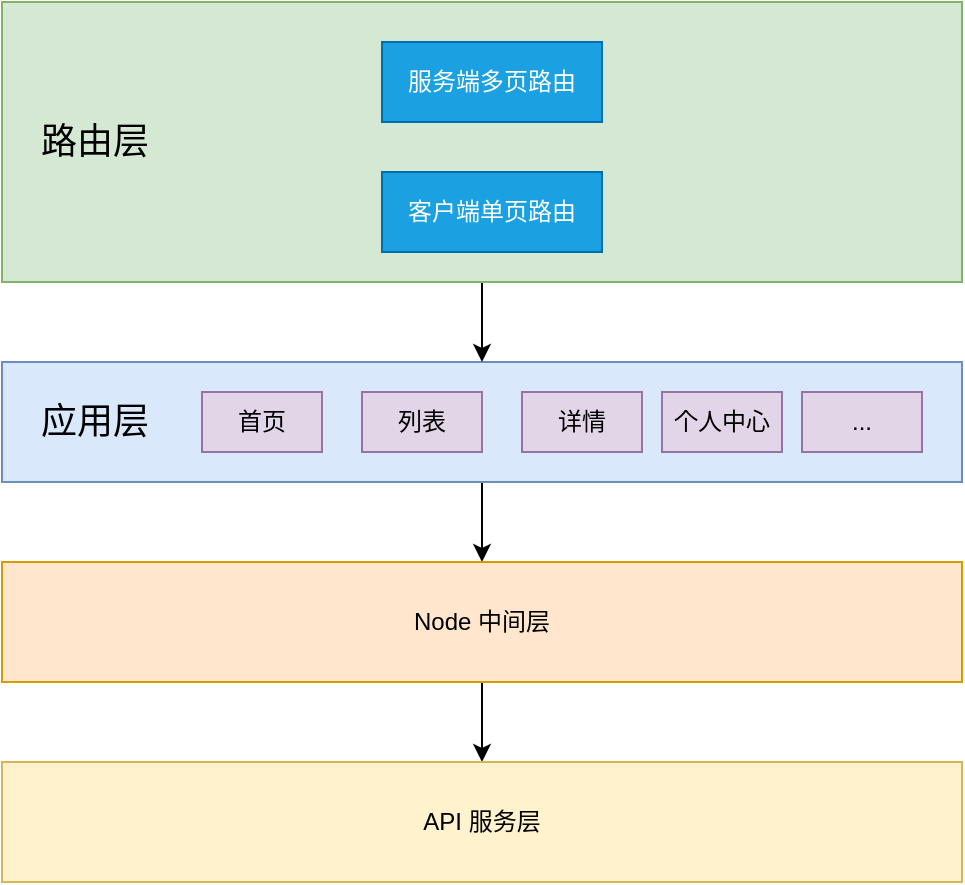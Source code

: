 <mxfile version="13.1.1" type="github">
  <diagram id="prtHgNgQTEPvFCAcTncT" name="Page-1">
    <mxGraphModel dx="1186" dy="665" grid="1" gridSize="10" guides="1" tooltips="1" connect="1" arrows="1" fold="1" page="1" pageScale="1" pageWidth="827" pageHeight="1169" math="0" shadow="0">
      <root>
        <mxCell id="0" />
        <mxCell id="1" parent="0" />
        <mxCell id="C62y-zeLqPsFe83c5_De-19" value="" style="edgeStyle=orthogonalEdgeStyle;rounded=0;orthogonalLoop=1;jettySize=auto;html=1;fontSize=12;" edge="1" parent="1" source="C62y-zeLqPsFe83c5_De-1" target="C62y-zeLqPsFe83c5_De-15">
          <mxGeometry relative="1" as="geometry" />
        </mxCell>
        <mxCell id="C62y-zeLqPsFe83c5_De-1" value="" style="rounded=0;whiteSpace=wrap;html=1;fillColor=#dae8fc;strokeColor=#6c8ebf;" vertex="1" parent="1">
          <mxGeometry x="190" y="420" width="480" height="60" as="geometry" />
        </mxCell>
        <mxCell id="C62y-zeLqPsFe83c5_De-2" value="应用层" style="text;html=1;resizable=0;autosize=1;align=center;verticalAlign=middle;points=[];fillColor=none;strokeColor=none;rounded=0;fontSize=18;" vertex="1" parent="1">
          <mxGeometry x="201" y="435" width="70" height="30" as="geometry" />
        </mxCell>
        <mxCell id="C62y-zeLqPsFe83c5_De-3" value="首页" style="rounded=0;whiteSpace=wrap;html=1;fontSize=12;fillColor=#e1d5e7;strokeColor=#9673a6;" vertex="1" parent="1">
          <mxGeometry x="290" y="435" width="60" height="30" as="geometry" />
        </mxCell>
        <mxCell id="C62y-zeLqPsFe83c5_De-4" value="详情" style="rounded=0;whiteSpace=wrap;html=1;fontSize=12;fillColor=#e1d5e7;strokeColor=#9673a6;" vertex="1" parent="1">
          <mxGeometry x="450" y="435" width="60" height="30" as="geometry" />
        </mxCell>
        <mxCell id="C62y-zeLqPsFe83c5_De-5" value="列表" style="rounded=0;whiteSpace=wrap;html=1;fontSize=12;fillColor=#e1d5e7;strokeColor=#9673a6;" vertex="1" parent="1">
          <mxGeometry x="370" y="435" width="60" height="30" as="geometry" />
        </mxCell>
        <mxCell id="C62y-zeLqPsFe83c5_De-6" value="个人中心" style="rounded=0;whiteSpace=wrap;html=1;fontSize=12;fillColor=#e1d5e7;strokeColor=#9673a6;" vertex="1" parent="1">
          <mxGeometry x="520" y="435" width="60" height="30" as="geometry" />
        </mxCell>
        <mxCell id="C62y-zeLqPsFe83c5_De-7" value="..." style="rounded=0;whiteSpace=wrap;html=1;fontSize=12;fillColor=#e1d5e7;strokeColor=#9673a6;" vertex="1" parent="1">
          <mxGeometry x="590" y="435" width="60" height="30" as="geometry" />
        </mxCell>
        <mxCell id="C62y-zeLqPsFe83c5_De-18" value="" style="edgeStyle=orthogonalEdgeStyle;rounded=0;orthogonalLoop=1;jettySize=auto;html=1;fontSize=12;" edge="1" parent="1" source="C62y-zeLqPsFe83c5_De-9" target="C62y-zeLqPsFe83c5_De-1">
          <mxGeometry relative="1" as="geometry" />
        </mxCell>
        <mxCell id="C62y-zeLqPsFe83c5_De-9" value="" style="rounded=0;whiteSpace=wrap;html=1;fillColor=#d5e8d4;strokeColor=#82b366;" vertex="1" parent="1">
          <mxGeometry x="190" y="240" width="480" height="140" as="geometry" />
        </mxCell>
        <mxCell id="C62y-zeLqPsFe83c5_De-10" value="路由层" style="text;html=1;resizable=0;autosize=1;align=center;verticalAlign=middle;points=[];fillColor=none;strokeColor=none;rounded=0;fontSize=18;" vertex="1" parent="1">
          <mxGeometry x="201" y="295" width="70" height="30" as="geometry" />
        </mxCell>
        <mxCell id="C62y-zeLqPsFe83c5_De-11" value="客户端单页路由" style="rounded=0;whiteSpace=wrap;html=1;fontSize=12;fillColor=#1ba1e2;strokeColor=#006EAF;fontColor=#ffffff;" vertex="1" parent="1">
          <mxGeometry x="380" y="325" width="110" height="40" as="geometry" />
        </mxCell>
        <mxCell id="C62y-zeLqPsFe83c5_De-13" value="服务端多页路由" style="rounded=0;whiteSpace=wrap;html=1;fontSize=12;fillColor=#1ba1e2;strokeColor=#006EAF;fontColor=#ffffff;" vertex="1" parent="1">
          <mxGeometry x="380" y="260" width="110" height="40" as="geometry" />
        </mxCell>
        <mxCell id="C62y-zeLqPsFe83c5_De-21" value="" style="edgeStyle=orthogonalEdgeStyle;rounded=0;orthogonalLoop=1;jettySize=auto;html=1;fontSize=12;" edge="1" parent="1" source="C62y-zeLqPsFe83c5_De-15" target="C62y-zeLqPsFe83c5_De-16">
          <mxGeometry relative="1" as="geometry" />
        </mxCell>
        <mxCell id="C62y-zeLqPsFe83c5_De-15" value="Node 中间层" style="rounded=0;whiteSpace=wrap;html=1;fillColor=#ffe6cc;strokeColor=#d79b00;" vertex="1" parent="1">
          <mxGeometry x="190" y="520" width="480" height="60" as="geometry" />
        </mxCell>
        <mxCell id="C62y-zeLqPsFe83c5_De-16" value="API 服务层" style="rounded=0;whiteSpace=wrap;html=1;fillColor=#fff2cc;strokeColor=#d6b656;" vertex="1" parent="1">
          <mxGeometry x="190" y="620" width="480" height="60" as="geometry" />
        </mxCell>
        <mxCell id="C62y-zeLqPsFe83c5_De-17" style="edgeStyle=orthogonalEdgeStyle;rounded=0;orthogonalLoop=1;jettySize=auto;html=1;exitX=0.5;exitY=1;exitDx=0;exitDy=0;fontSize=12;" edge="1" parent="1" source="C62y-zeLqPsFe83c5_De-9" target="C62y-zeLqPsFe83c5_De-9">
          <mxGeometry relative="1" as="geometry" />
        </mxCell>
      </root>
    </mxGraphModel>
  </diagram>
</mxfile>
